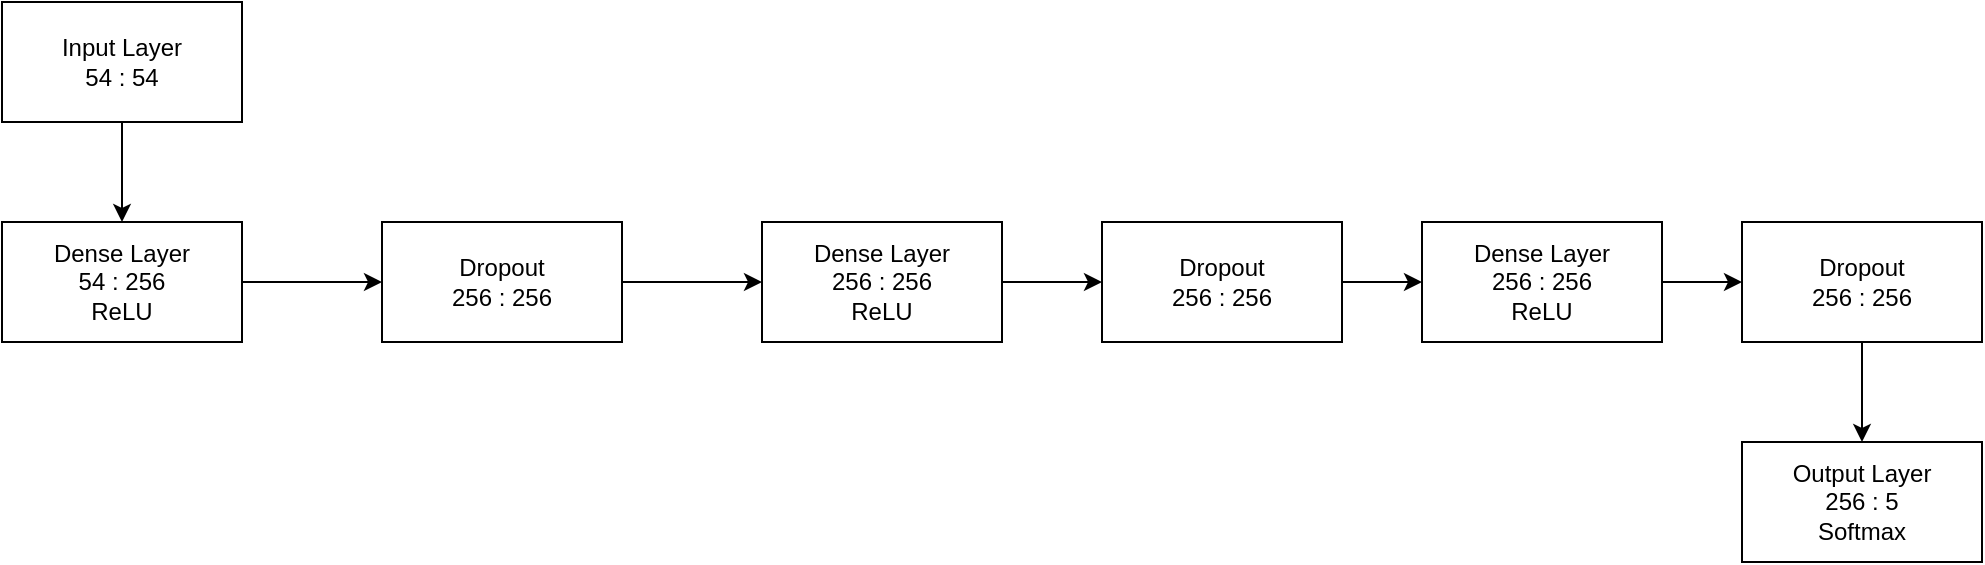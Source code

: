 <mxfile version="12.6.5" type="device"><diagram id="P3eeOyc5b93J6EorZFaM" name="Page-1"><mxGraphModel dx="1219" dy="593" grid="1" gridSize="10" guides="1" tooltips="1" connect="1" arrows="1" fold="1" page="1" pageScale="1" pageWidth="827" pageHeight="1169" math="0" shadow="0"><root><mxCell id="0"/><mxCell id="1" parent="0"/><mxCell id="snyv5EIb_iZX108me73U-8" style="edgeStyle=orthogonalEdgeStyle;rounded=0;orthogonalLoop=1;jettySize=auto;html=1;entryX=0.5;entryY=0;entryDx=0;entryDy=0;" parent="1" source="snyv5EIb_iZX108me73U-1" target="snyv5EIb_iZX108me73U-2" edge="1"><mxGeometry relative="1" as="geometry"/></mxCell><mxCell id="snyv5EIb_iZX108me73U-1" value="Input Layer&lt;br&gt;54 : 54" style="rounded=0;whiteSpace=wrap;html=1;" parent="1" vertex="1"><mxGeometry x="40" y="100" width="120" height="60" as="geometry"/></mxCell><mxCell id="snyv5EIb_iZX108me73U-14" style="edgeStyle=orthogonalEdgeStyle;rounded=0;orthogonalLoop=1;jettySize=auto;html=1;exitX=1;exitY=0.5;exitDx=0;exitDy=0;entryX=0;entryY=0.5;entryDx=0;entryDy=0;" parent="1" source="snyv5EIb_iZX108me73U-2" target="u4ARX2bZ2J7eVxYEyRMF-1" edge="1"><mxGeometry relative="1" as="geometry"/></mxCell><mxCell id="snyv5EIb_iZX108me73U-2" value="Dense Layer&lt;br&gt;54 : 256&lt;br&gt;ReLU" style="rounded=0;whiteSpace=wrap;html=1;" parent="1" vertex="1"><mxGeometry x="40" y="210" width="120" height="60" as="geometry"/></mxCell><mxCell id="snyv5EIb_iZX108me73U-10" style="edgeStyle=orthogonalEdgeStyle;rounded=0;orthogonalLoop=1;jettySize=auto;html=1;exitX=1;exitY=0.5;exitDx=0;exitDy=0;entryX=0;entryY=0.5;entryDx=0;entryDy=0;" parent="1" source="snyv5EIb_iZX108me73U-3" target="snyv5EIb_iZX108me73U-4" edge="1"><mxGeometry relative="1" as="geometry"/></mxCell><mxCell id="snyv5EIb_iZX108me73U-3" value="Dropout&lt;br&gt;256 : 256" style="rounded=0;whiteSpace=wrap;html=1;" parent="1" vertex="1"><mxGeometry x="590" y="210" width="120" height="60" as="geometry"/></mxCell><mxCell id="snyv5EIb_iZX108me73U-11" style="edgeStyle=orthogonalEdgeStyle;rounded=0;orthogonalLoop=1;jettySize=auto;html=1;exitX=1;exitY=0.5;exitDx=0;exitDy=0;entryX=0;entryY=0.5;entryDx=0;entryDy=0;" parent="1" source="snyv5EIb_iZX108me73U-4" target="snyv5EIb_iZX108me73U-5" edge="1"><mxGeometry relative="1" as="geometry"/></mxCell><mxCell id="snyv5EIb_iZX108me73U-4" value="Dense Layer&lt;br&gt;256 : 256&lt;br&gt;ReLU" style="rounded=0;whiteSpace=wrap;html=1;" parent="1" vertex="1"><mxGeometry x="750" y="210" width="120" height="60" as="geometry"/></mxCell><mxCell id="snyv5EIb_iZX108me73U-12" style="edgeStyle=orthogonalEdgeStyle;rounded=0;orthogonalLoop=1;jettySize=auto;html=1;exitX=0.5;exitY=1;exitDx=0;exitDy=0;entryX=0.5;entryY=0;entryDx=0;entryDy=0;" parent="1" source="snyv5EIb_iZX108me73U-5" target="snyv5EIb_iZX108me73U-6" edge="1"><mxGeometry relative="1" as="geometry"/></mxCell><mxCell id="snyv5EIb_iZX108me73U-5" value="Dropout&lt;br&gt;256 : 256" style="rounded=0;whiteSpace=wrap;html=1;" parent="1" vertex="1"><mxGeometry x="910" y="210" width="120" height="60" as="geometry"/></mxCell><mxCell id="snyv5EIb_iZX108me73U-6" value="Output Layer&lt;br&gt;256 : 5&lt;br&gt;Softmax" style="rounded=0;whiteSpace=wrap;html=1;" parent="1" vertex="1"><mxGeometry x="910" y="320" width="120" height="60" as="geometry"/></mxCell><mxCell id="snyv5EIb_iZX108me73U-15" style="edgeStyle=orthogonalEdgeStyle;rounded=0;orthogonalLoop=1;jettySize=auto;html=1;exitX=1;exitY=0.5;exitDx=0;exitDy=0;entryX=0;entryY=0.5;entryDx=0;entryDy=0;" parent="1" source="snyv5EIb_iZX108me73U-13" target="snyv5EIb_iZX108me73U-3" edge="1"><mxGeometry relative="1" as="geometry"/></mxCell><mxCell id="snyv5EIb_iZX108me73U-13" value="Dense Layer&lt;br&gt;256 : 256&lt;br&gt;ReLU" style="rounded=0;whiteSpace=wrap;html=1;" parent="1" vertex="1"><mxGeometry x="420" y="210" width="120" height="60" as="geometry"/></mxCell><mxCell id="u4ARX2bZ2J7eVxYEyRMF-1" value="Dropout&lt;br&gt;256 : 256" style="rounded=0;whiteSpace=wrap;html=1;" vertex="1" parent="1"><mxGeometry x="230" y="210" width="120" height="60" as="geometry"/></mxCell><mxCell id="u4ARX2bZ2J7eVxYEyRMF-2" style="edgeStyle=orthogonalEdgeStyle;rounded=0;orthogonalLoop=1;jettySize=auto;html=1;exitX=1;exitY=0.5;exitDx=0;exitDy=0;entryX=0;entryY=0.5;entryDx=0;entryDy=0;" edge="1" parent="1" source="u4ARX2bZ2J7eVxYEyRMF-1" target="snyv5EIb_iZX108me73U-13"><mxGeometry relative="1" as="geometry"><mxPoint x="360" y="239.5" as="sourcePoint"/><mxPoint x="430" y="239.5" as="targetPoint"/></mxGeometry></mxCell></root></mxGraphModel></diagram></mxfile>